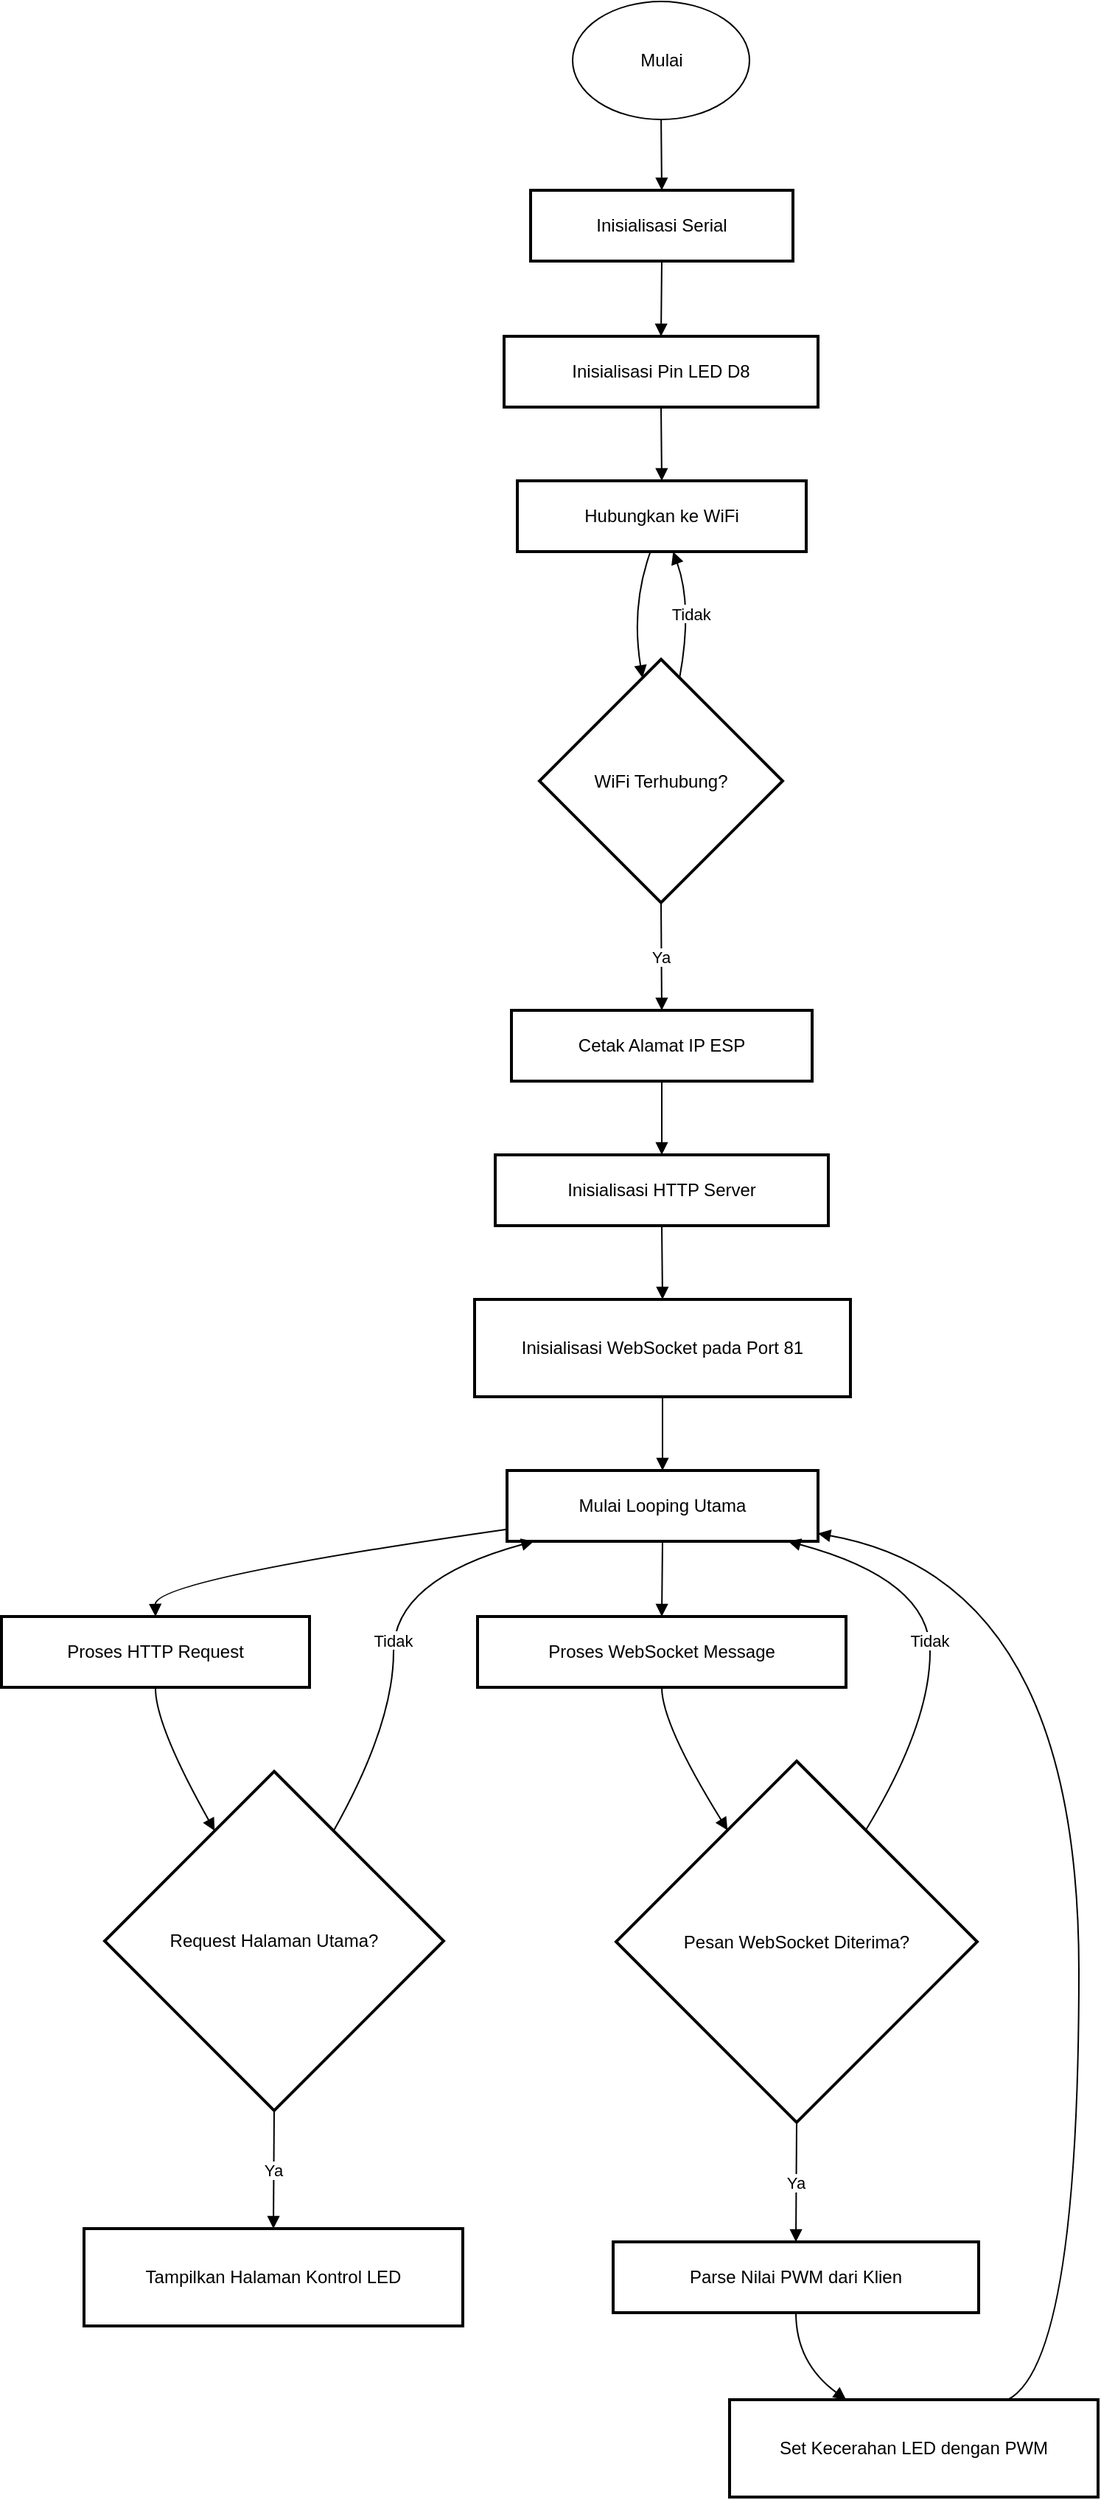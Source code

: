 <mxfile version="24.8.6">
  <diagram name="Page-1" id="o3_C_1hhxJtid-yfffNp">
    <mxGraphModel dx="1050" dy="1622" grid="1" gridSize="10" guides="1" tooltips="1" connect="1" arrows="1" fold="1" page="1" pageScale="1" pageWidth="850" pageHeight="1100" math="0" shadow="0">
      <root>
        <mxCell id="0" />
        <mxCell id="1" parent="0" />
        <mxCell id="et0vl3U3U965Es_6xjwo-2" value="Inisialisasi Serial" style="whiteSpace=wrap;strokeWidth=2;" vertex="1" parent="1">
          <mxGeometry x="379" y="118" width="178" height="48" as="geometry" />
        </mxCell>
        <mxCell id="et0vl3U3U965Es_6xjwo-3" value="Inisialisasi Pin LED D8" style="whiteSpace=wrap;strokeWidth=2;" vertex="1" parent="1">
          <mxGeometry x="361" y="217" width="213" height="48" as="geometry" />
        </mxCell>
        <mxCell id="et0vl3U3U965Es_6xjwo-4" value="Hubungkan ke WiFi" style="whiteSpace=wrap;strokeWidth=2;" vertex="1" parent="1">
          <mxGeometry x="370" y="315" width="196" height="48" as="geometry" />
        </mxCell>
        <mxCell id="et0vl3U3U965Es_6xjwo-5" value="WiFi Terhubung?" style="rhombus;strokeWidth=2;whiteSpace=wrap;" vertex="1" parent="1">
          <mxGeometry x="385" y="436" width="165" height="165" as="geometry" />
        </mxCell>
        <mxCell id="et0vl3U3U965Es_6xjwo-6" value="Cetak Alamat IP ESP" style="whiteSpace=wrap;strokeWidth=2;" vertex="1" parent="1">
          <mxGeometry x="366" y="674" width="204" height="48" as="geometry" />
        </mxCell>
        <mxCell id="et0vl3U3U965Es_6xjwo-7" value="Inisialisasi HTTP Server" style="whiteSpace=wrap;strokeWidth=2;" vertex="1" parent="1">
          <mxGeometry x="355" y="772" width="226" height="48" as="geometry" />
        </mxCell>
        <mxCell id="et0vl3U3U965Es_6xjwo-8" value="Inisialisasi WebSocket pada Port 81" style="whiteSpace=wrap;strokeWidth=2;" vertex="1" parent="1">
          <mxGeometry x="341" y="870" width="255" height="66" as="geometry" />
        </mxCell>
        <mxCell id="et0vl3U3U965Es_6xjwo-9" value="Mulai Looping Utama" style="whiteSpace=wrap;strokeWidth=2;" vertex="1" parent="1">
          <mxGeometry x="363" y="986" width="211" height="48" as="geometry" />
        </mxCell>
        <mxCell id="et0vl3U3U965Es_6xjwo-10" value="Proses HTTP Request" style="whiteSpace=wrap;strokeWidth=2;" vertex="1" parent="1">
          <mxGeometry x="20" y="1085" width="209" height="48" as="geometry" />
        </mxCell>
        <mxCell id="et0vl3U3U965Es_6xjwo-11" value="Proses WebSocket Message" style="whiteSpace=wrap;strokeWidth=2;" vertex="1" parent="1">
          <mxGeometry x="343" y="1085" width="250" height="48" as="geometry" />
        </mxCell>
        <mxCell id="et0vl3U3U965Es_6xjwo-12" value="Request Halaman Utama?" style="rhombus;strokeWidth=2;whiteSpace=wrap;" vertex="1" parent="1">
          <mxGeometry x="90" y="1190" width="230" height="230" as="geometry" />
        </mxCell>
        <mxCell id="et0vl3U3U965Es_6xjwo-13" value="Tampilkan Halaman Kontrol LED" style="whiteSpace=wrap;strokeWidth=2;" vertex="1" parent="1">
          <mxGeometry x="76" y="1500" width="257" height="66" as="geometry" />
        </mxCell>
        <mxCell id="et0vl3U3U965Es_6xjwo-14" value="Pesan WebSocket Diterima?" style="rhombus;strokeWidth=2;whiteSpace=wrap;" vertex="1" parent="1">
          <mxGeometry x="437" y="1183" width="245" height="245" as="geometry" />
        </mxCell>
        <mxCell id="et0vl3U3U965Es_6xjwo-15" value="Parse Nilai PWM dari Klien" style="whiteSpace=wrap;strokeWidth=2;" vertex="1" parent="1">
          <mxGeometry x="435" y="1509" width="248" height="48" as="geometry" />
        </mxCell>
        <mxCell id="et0vl3U3U965Es_6xjwo-16" value="Set Kecerahan LED dengan PWM" style="whiteSpace=wrap;strokeWidth=2;" vertex="1" parent="1">
          <mxGeometry x="514" y="1616" width="250" height="66" as="geometry" />
        </mxCell>
        <mxCell id="et0vl3U3U965Es_6xjwo-17" value="" style="curved=1;startArrow=none;endArrow=block;exitX=0.49;exitY=1.01;entryX=0.5;entryY=0.01;rounded=0;" edge="1" parent="1" target="et0vl3U3U965Es_6xjwo-2">
          <mxGeometry relative="1" as="geometry">
            <Array as="points" />
            <mxPoint x="467.529" y="68" as="sourcePoint" />
          </mxGeometry>
        </mxCell>
        <mxCell id="et0vl3U3U965Es_6xjwo-18" value="" style="curved=1;startArrow=none;endArrow=block;exitX=0.5;exitY=1.02;entryX=0.5;entryY=0;rounded=0;" edge="1" parent="1" source="et0vl3U3U965Es_6xjwo-2" target="et0vl3U3U965Es_6xjwo-3">
          <mxGeometry relative="1" as="geometry">
            <Array as="points" />
          </mxGeometry>
        </mxCell>
        <mxCell id="et0vl3U3U965Es_6xjwo-19" value="" style="curved=1;startArrow=none;endArrow=block;exitX=0.5;exitY=1;entryX=0.5;entryY=0;rounded=0;" edge="1" parent="1" source="et0vl3U3U965Es_6xjwo-3" target="et0vl3U3U965Es_6xjwo-4">
          <mxGeometry relative="1" as="geometry">
            <Array as="points" />
          </mxGeometry>
        </mxCell>
        <mxCell id="et0vl3U3U965Es_6xjwo-20" value="" style="curved=1;startArrow=none;endArrow=block;exitX=0.46;exitY=1.01;entryX=0.41;entryY=0;rounded=0;" edge="1" parent="1" source="et0vl3U3U965Es_6xjwo-4" target="et0vl3U3U965Es_6xjwo-5">
          <mxGeometry relative="1" as="geometry">
            <Array as="points">
              <mxPoint x="447" y="400" />
            </Array>
          </mxGeometry>
        </mxCell>
        <mxCell id="et0vl3U3U965Es_6xjwo-21" value="Tidak" style="curved=1;startArrow=none;endArrow=block;exitX=0.59;exitY=0;entryX=0.54;entryY=1.01;rounded=0;" edge="1" parent="1" source="et0vl3U3U965Es_6xjwo-5" target="et0vl3U3U965Es_6xjwo-4">
          <mxGeometry relative="1" as="geometry">
            <Array as="points">
              <mxPoint x="489" y="400" />
            </Array>
          </mxGeometry>
        </mxCell>
        <mxCell id="et0vl3U3U965Es_6xjwo-22" value="Ya" style="curved=1;startArrow=none;endArrow=block;exitX=0.5;exitY=1;entryX=0.5;entryY=-0.01;rounded=0;" edge="1" parent="1" source="et0vl3U3U965Es_6xjwo-5" target="et0vl3U3U965Es_6xjwo-6">
          <mxGeometry relative="1" as="geometry">
            <Array as="points" />
          </mxGeometry>
        </mxCell>
        <mxCell id="et0vl3U3U965Es_6xjwo-23" value="" style="curved=1;startArrow=none;endArrow=block;exitX=0.5;exitY=1;entryX=0.5;entryY=0;rounded=0;" edge="1" parent="1" source="et0vl3U3U965Es_6xjwo-6" target="et0vl3U3U965Es_6xjwo-7">
          <mxGeometry relative="1" as="geometry">
            <Array as="points" />
          </mxGeometry>
        </mxCell>
        <mxCell id="et0vl3U3U965Es_6xjwo-24" value="" style="curved=1;startArrow=none;endArrow=block;exitX=0.5;exitY=1.01;entryX=0.5;entryY=0.01;rounded=0;" edge="1" parent="1" source="et0vl3U3U965Es_6xjwo-7" target="et0vl3U3U965Es_6xjwo-8">
          <mxGeometry relative="1" as="geometry">
            <Array as="points" />
          </mxGeometry>
        </mxCell>
        <mxCell id="et0vl3U3U965Es_6xjwo-25" value="" style="curved=1;startArrow=none;endArrow=block;exitX=0.5;exitY=1.01;entryX=0.5;entryY=0.01;rounded=0;" edge="1" parent="1" source="et0vl3U3U965Es_6xjwo-8" target="et0vl3U3U965Es_6xjwo-9">
          <mxGeometry relative="1" as="geometry">
            <Array as="points" />
          </mxGeometry>
        </mxCell>
        <mxCell id="et0vl3U3U965Es_6xjwo-26" value="" style="curved=1;startArrow=none;endArrow=block;exitX=0;exitY=0.83;entryX=0.5;entryY=0;rounded=0;" edge="1" parent="1" source="et0vl3U3U965Es_6xjwo-9" target="et0vl3U3U965Es_6xjwo-10">
          <mxGeometry relative="1" as="geometry">
            <Array as="points">
              <mxPoint x="124" y="1060" />
            </Array>
          </mxGeometry>
        </mxCell>
        <mxCell id="et0vl3U3U965Es_6xjwo-27" value="" style="curved=1;startArrow=none;endArrow=block;exitX=0.5;exitY=1.02;entryX=0.5;entryY=0;rounded=0;" edge="1" parent="1" source="et0vl3U3U965Es_6xjwo-9" target="et0vl3U3U965Es_6xjwo-11">
          <mxGeometry relative="1" as="geometry">
            <Array as="points" />
          </mxGeometry>
        </mxCell>
        <mxCell id="et0vl3U3U965Es_6xjwo-28" value="" style="curved=1;startArrow=none;endArrow=block;exitX=0.5;exitY=1;entryX=0.23;entryY=0;rounded=0;" edge="1" parent="1" source="et0vl3U3U965Es_6xjwo-10" target="et0vl3U3U965Es_6xjwo-12">
          <mxGeometry relative="1" as="geometry">
            <Array as="points">
              <mxPoint x="124" y="1158" />
            </Array>
          </mxGeometry>
        </mxCell>
        <mxCell id="et0vl3U3U965Es_6xjwo-29" value="Ya" style="curved=1;startArrow=none;endArrow=block;exitX=0.5;exitY=1;entryX=0.5;entryY=0.01;rounded=0;" edge="1" parent="1" source="et0vl3U3U965Es_6xjwo-12" target="et0vl3U3U965Es_6xjwo-13">
          <mxGeometry relative="1" as="geometry">
            <Array as="points" />
          </mxGeometry>
        </mxCell>
        <mxCell id="et0vl3U3U965Es_6xjwo-30" value="Tidak" style="curved=1;startArrow=none;endArrow=block;exitX=0.77;exitY=0;entryX=0.07;entryY=1.02;rounded=0;" edge="1" parent="1" source="et0vl3U3U965Es_6xjwo-12" target="et0vl3U3U965Es_6xjwo-9">
          <mxGeometry relative="1" as="geometry">
            <Array as="points">
              <mxPoint x="286" y="1158" />
              <mxPoint x="286" y="1060" />
            </Array>
          </mxGeometry>
        </mxCell>
        <mxCell id="et0vl3U3U965Es_6xjwo-31" value="" style="curved=1;startArrow=none;endArrow=block;exitX=0.5;exitY=1;entryX=0.19;entryY=0;rounded=0;" edge="1" parent="1" source="et0vl3U3U965Es_6xjwo-11" target="et0vl3U3U965Es_6xjwo-14">
          <mxGeometry relative="1" as="geometry">
            <Array as="points">
              <mxPoint x="468" y="1158" />
            </Array>
          </mxGeometry>
        </mxCell>
        <mxCell id="et0vl3U3U965Es_6xjwo-32" value="Ya" style="curved=1;startArrow=none;endArrow=block;exitX=0.5;exitY=1;entryX=0.5;entryY=0;rounded=0;" edge="1" parent="1" source="et0vl3U3U965Es_6xjwo-14" target="et0vl3U3U965Es_6xjwo-15">
          <mxGeometry relative="1" as="geometry">
            <Array as="points" />
          </mxGeometry>
        </mxCell>
        <mxCell id="et0vl3U3U965Es_6xjwo-33" value="" style="curved=1;startArrow=none;endArrow=block;exitX=0.5;exitY=1.01;entryX=0.32;entryY=0.01;rounded=0;" edge="1" parent="1" source="et0vl3U3U965Es_6xjwo-15" target="et0vl3U3U965Es_6xjwo-16">
          <mxGeometry relative="1" as="geometry">
            <Array as="points">
              <mxPoint x="559" y="1591" />
            </Array>
          </mxGeometry>
        </mxCell>
        <mxCell id="et0vl3U3U965Es_6xjwo-34" value="" style="curved=1;startArrow=none;endArrow=block;exitX=0.75;exitY=0.01;entryX=1;entryY=0.89;rounded=0;" edge="1" parent="1" source="et0vl3U3U965Es_6xjwo-16" target="et0vl3U3U965Es_6xjwo-9">
          <mxGeometry relative="1" as="geometry">
            <Array as="points">
              <mxPoint x="751" y="1591" />
              <mxPoint x="751" y="1060" />
            </Array>
          </mxGeometry>
        </mxCell>
        <mxCell id="et0vl3U3U965Es_6xjwo-35" value="Tidak" style="curved=1;startArrow=none;endArrow=block;exitX=0.81;exitY=0;entryX=0.92;entryY=1.02;rounded=0;" edge="1" parent="1" source="et0vl3U3U965Es_6xjwo-14" target="et0vl3U3U965Es_6xjwo-9">
          <mxGeometry relative="1" as="geometry">
            <Array as="points">
              <mxPoint x="650" y="1158" />
              <mxPoint x="650" y="1060" />
            </Array>
          </mxGeometry>
        </mxCell>
        <mxCell id="et0vl3U3U965Es_6xjwo-36" value="Mulai" style="ellipse;whiteSpace=wrap;html=1;" vertex="1" parent="1">
          <mxGeometry x="407.5" y="-10" width="120" height="80" as="geometry" />
        </mxCell>
      </root>
    </mxGraphModel>
  </diagram>
</mxfile>
